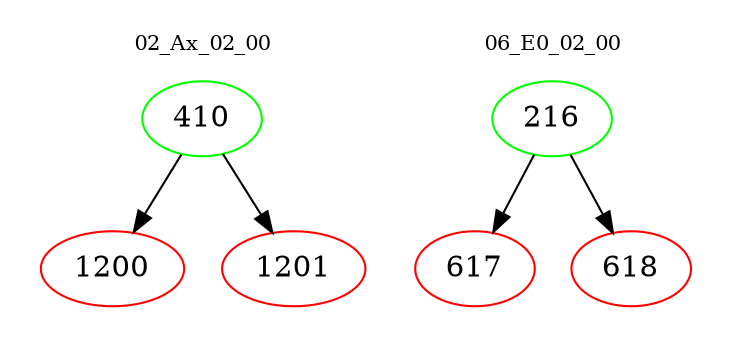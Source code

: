 digraph{
subgraph cluster_0 {
color = white
label = "02_Ax_02_00";
fontsize=10;
T0_410 [label="410", color="green"]
T0_410 -> T0_1200 [color="black"]
T0_1200 [label="1200", color="red"]
T0_410 -> T0_1201 [color="black"]
T0_1201 [label="1201", color="red"]
}
subgraph cluster_1 {
color = white
label = "06_E0_02_00";
fontsize=10;
T1_216 [label="216", color="green"]
T1_216 -> T1_617 [color="black"]
T1_617 [label="617", color="red"]
T1_216 -> T1_618 [color="black"]
T1_618 [label="618", color="red"]
}
}
